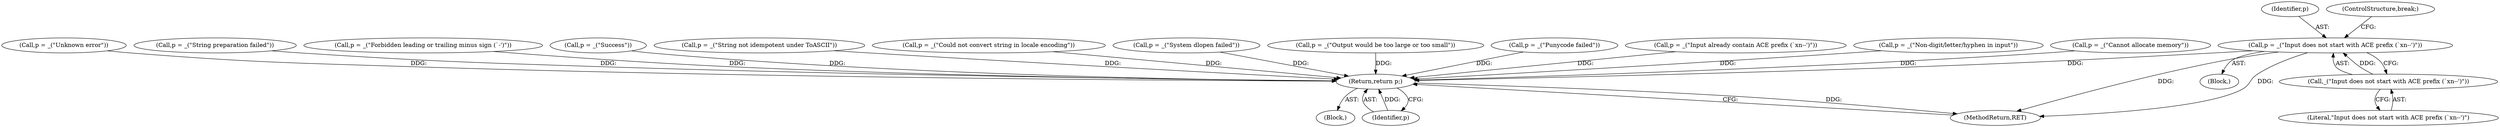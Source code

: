 digraph "0_savannah_2e97c2796581c27213962c77f5a8571a598f9a2e@pointer" {
"1000147" [label="(Call,p = _(\"Input does not start with ACE prefix (`xn--')\"))"];
"1000149" [label="(Call,_(\"Input does not start with ACE prefix (`xn--')\"))"];
"1000188" [label="(Return,return p;)"];
"1000190" [label="(MethodReturn,RET)"];
"1000177" [label="(Call,p = _(\"System dlopen failed\"))"];
"1000150" [label="(Literal,\"Input does not start with ACE prefix (`xn--')\")"];
"1000141" [label="(Call,p = _(\"Output would be too large or too small\"))"];
"1000123" [label="(Call,p = _(\"Punycode failed\"))"];
"1000159" [label="(Call,p = _(\"Input already contain ACE prefix (`xn--')\"))"];
"1000129" [label="(Call,p = _(\"Non-digit/letter/hyphen in input\"))"];
"1000171" [label="(Call,p = _(\"Cannot allocate memory\"))"];
"1000183" [label="(Call,p = _(\"Unknown error\"))"];
"1000117" [label="(Call,p = _(\"String preparation failed\"))"];
"1000189" [label="(Identifier,p)"];
"1000135" [label="(Call,p = _(\"Forbidden leading or trailing minus sign (`-')\"))"];
"1000111" [label="(Call,p = _(\"Success\"))"];
"1000148" [label="(Identifier,p)"];
"1000149" [label="(Call,_(\"Input does not start with ACE prefix (`xn--')\"))"];
"1000102" [label="(Block,)"];
"1000153" [label="(Call,p = _(\"String not idempotent under ToASCII\"))"];
"1000109" [label="(Block,)"];
"1000188" [label="(Return,return p;)"];
"1000147" [label="(Call,p = _(\"Input does not start with ACE prefix (`xn--')\"))"];
"1000151" [label="(ControlStructure,break;)"];
"1000165" [label="(Call,p = _(\"Could not convert string in locale encoding\"))"];
"1000147" -> "1000109"  [label="AST: "];
"1000147" -> "1000149"  [label="CFG: "];
"1000148" -> "1000147"  [label="AST: "];
"1000149" -> "1000147"  [label="AST: "];
"1000151" -> "1000147"  [label="CFG: "];
"1000147" -> "1000190"  [label="DDG: "];
"1000147" -> "1000190"  [label="DDG: "];
"1000149" -> "1000147"  [label="DDG: "];
"1000147" -> "1000188"  [label="DDG: "];
"1000149" -> "1000150"  [label="CFG: "];
"1000150" -> "1000149"  [label="AST: "];
"1000188" -> "1000102"  [label="AST: "];
"1000188" -> "1000189"  [label="CFG: "];
"1000189" -> "1000188"  [label="AST: "];
"1000190" -> "1000188"  [label="CFG: "];
"1000188" -> "1000190"  [label="DDG: "];
"1000189" -> "1000188"  [label="DDG: "];
"1000177" -> "1000188"  [label="DDG: "];
"1000129" -> "1000188"  [label="DDG: "];
"1000159" -> "1000188"  [label="DDG: "];
"1000117" -> "1000188"  [label="DDG: "];
"1000111" -> "1000188"  [label="DDG: "];
"1000153" -> "1000188"  [label="DDG: "];
"1000135" -> "1000188"  [label="DDG: "];
"1000123" -> "1000188"  [label="DDG: "];
"1000171" -> "1000188"  [label="DDG: "];
"1000141" -> "1000188"  [label="DDG: "];
"1000165" -> "1000188"  [label="DDG: "];
"1000183" -> "1000188"  [label="DDG: "];
}
